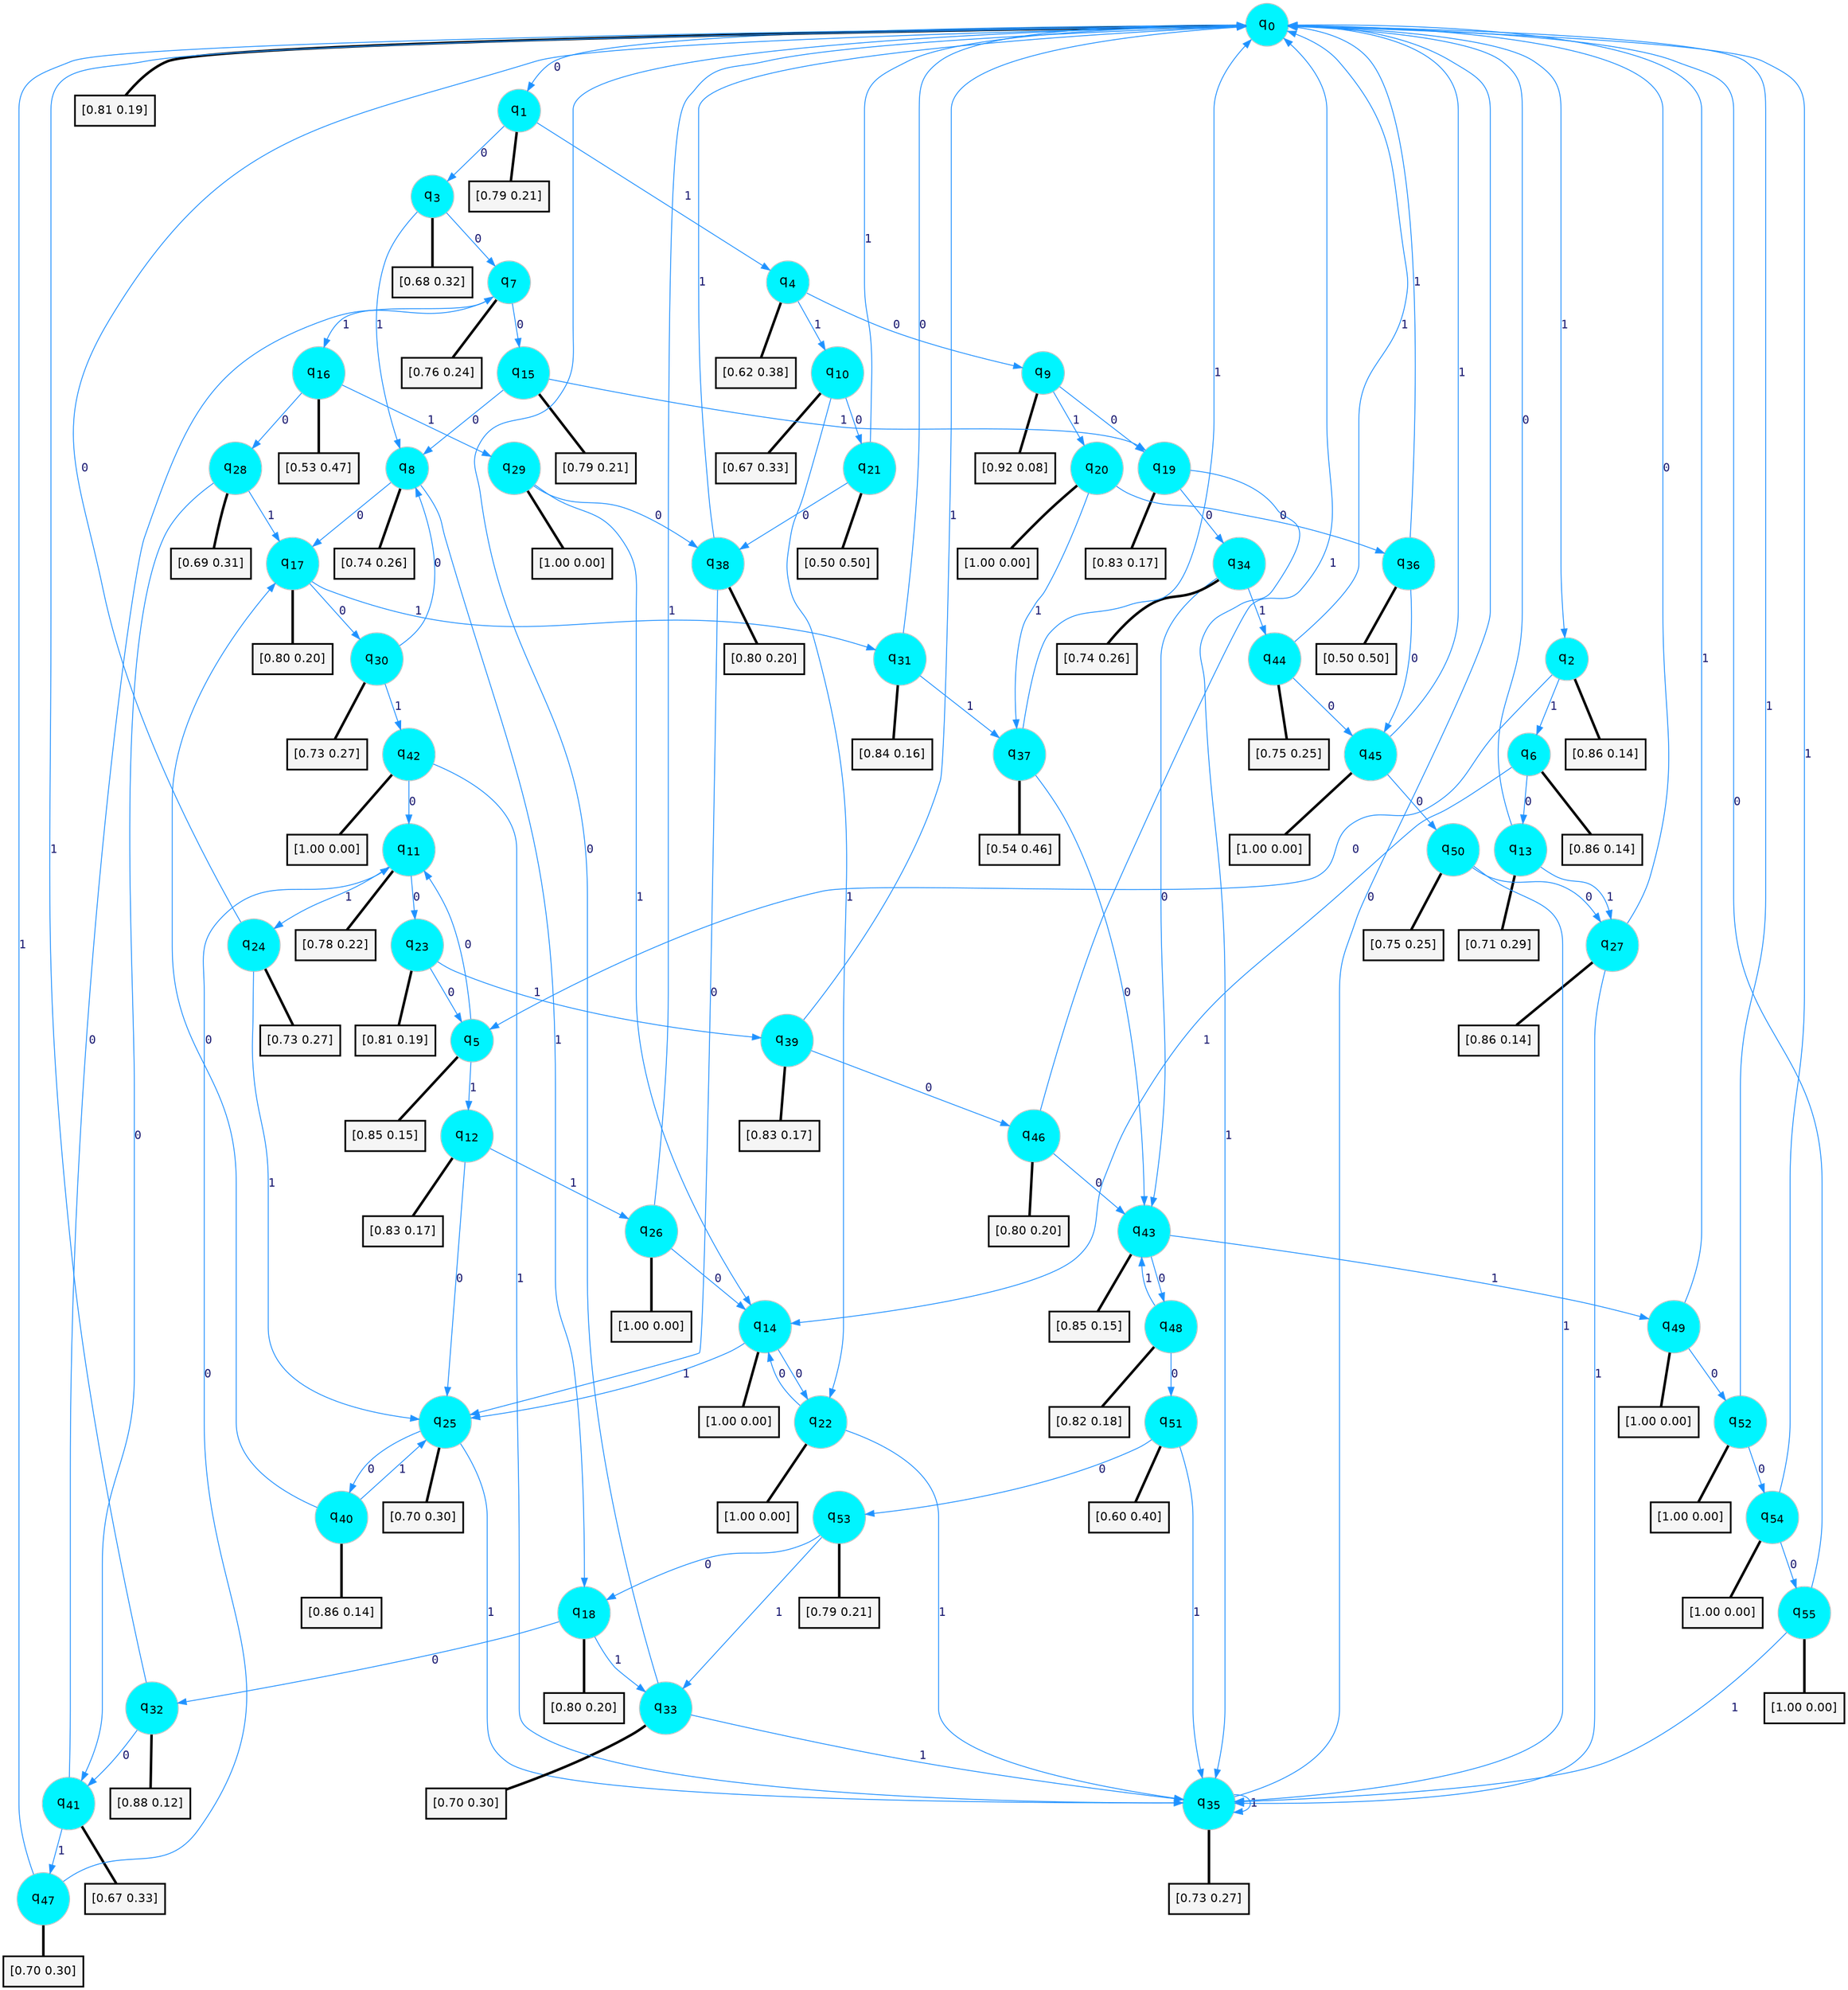 digraph G {
graph [
bgcolor=transparent, dpi=300, rankdir=TD, size="40,25"];
node [
color=gray, fillcolor=turquoise1, fontcolor=black, fontname=Helvetica, fontsize=16, fontweight=bold, shape=circle, style=filled];
edge [
arrowsize=1, color=dodgerblue1, fontcolor=midnightblue, fontname=courier, fontweight=bold, penwidth=1, style=solid, weight=20];
0[label=<q<SUB>0</SUB>>];
1[label=<q<SUB>1</SUB>>];
2[label=<q<SUB>2</SUB>>];
3[label=<q<SUB>3</SUB>>];
4[label=<q<SUB>4</SUB>>];
5[label=<q<SUB>5</SUB>>];
6[label=<q<SUB>6</SUB>>];
7[label=<q<SUB>7</SUB>>];
8[label=<q<SUB>8</SUB>>];
9[label=<q<SUB>9</SUB>>];
10[label=<q<SUB>10</SUB>>];
11[label=<q<SUB>11</SUB>>];
12[label=<q<SUB>12</SUB>>];
13[label=<q<SUB>13</SUB>>];
14[label=<q<SUB>14</SUB>>];
15[label=<q<SUB>15</SUB>>];
16[label=<q<SUB>16</SUB>>];
17[label=<q<SUB>17</SUB>>];
18[label=<q<SUB>18</SUB>>];
19[label=<q<SUB>19</SUB>>];
20[label=<q<SUB>20</SUB>>];
21[label=<q<SUB>21</SUB>>];
22[label=<q<SUB>22</SUB>>];
23[label=<q<SUB>23</SUB>>];
24[label=<q<SUB>24</SUB>>];
25[label=<q<SUB>25</SUB>>];
26[label=<q<SUB>26</SUB>>];
27[label=<q<SUB>27</SUB>>];
28[label=<q<SUB>28</SUB>>];
29[label=<q<SUB>29</SUB>>];
30[label=<q<SUB>30</SUB>>];
31[label=<q<SUB>31</SUB>>];
32[label=<q<SUB>32</SUB>>];
33[label=<q<SUB>33</SUB>>];
34[label=<q<SUB>34</SUB>>];
35[label=<q<SUB>35</SUB>>];
36[label=<q<SUB>36</SUB>>];
37[label=<q<SUB>37</SUB>>];
38[label=<q<SUB>38</SUB>>];
39[label=<q<SUB>39</SUB>>];
40[label=<q<SUB>40</SUB>>];
41[label=<q<SUB>41</SUB>>];
42[label=<q<SUB>42</SUB>>];
43[label=<q<SUB>43</SUB>>];
44[label=<q<SUB>44</SUB>>];
45[label=<q<SUB>45</SUB>>];
46[label=<q<SUB>46</SUB>>];
47[label=<q<SUB>47</SUB>>];
48[label=<q<SUB>48</SUB>>];
49[label=<q<SUB>49</SUB>>];
50[label=<q<SUB>50</SUB>>];
51[label=<q<SUB>51</SUB>>];
52[label=<q<SUB>52</SUB>>];
53[label=<q<SUB>53</SUB>>];
54[label=<q<SUB>54</SUB>>];
55[label=<q<SUB>55</SUB>>];
56[label="[0.81 0.19]", shape=box,fontcolor=black, fontname=Helvetica, fontsize=14, penwidth=2, fillcolor=whitesmoke,color=black];
57[label="[0.79 0.21]", shape=box,fontcolor=black, fontname=Helvetica, fontsize=14, penwidth=2, fillcolor=whitesmoke,color=black];
58[label="[0.86 0.14]", shape=box,fontcolor=black, fontname=Helvetica, fontsize=14, penwidth=2, fillcolor=whitesmoke,color=black];
59[label="[0.68 0.32]", shape=box,fontcolor=black, fontname=Helvetica, fontsize=14, penwidth=2, fillcolor=whitesmoke,color=black];
60[label="[0.62 0.38]", shape=box,fontcolor=black, fontname=Helvetica, fontsize=14, penwidth=2, fillcolor=whitesmoke,color=black];
61[label="[0.85 0.15]", shape=box,fontcolor=black, fontname=Helvetica, fontsize=14, penwidth=2, fillcolor=whitesmoke,color=black];
62[label="[0.86 0.14]", shape=box,fontcolor=black, fontname=Helvetica, fontsize=14, penwidth=2, fillcolor=whitesmoke,color=black];
63[label="[0.76 0.24]", shape=box,fontcolor=black, fontname=Helvetica, fontsize=14, penwidth=2, fillcolor=whitesmoke,color=black];
64[label="[0.74 0.26]", shape=box,fontcolor=black, fontname=Helvetica, fontsize=14, penwidth=2, fillcolor=whitesmoke,color=black];
65[label="[0.92 0.08]", shape=box,fontcolor=black, fontname=Helvetica, fontsize=14, penwidth=2, fillcolor=whitesmoke,color=black];
66[label="[0.67 0.33]", shape=box,fontcolor=black, fontname=Helvetica, fontsize=14, penwidth=2, fillcolor=whitesmoke,color=black];
67[label="[0.78 0.22]", shape=box,fontcolor=black, fontname=Helvetica, fontsize=14, penwidth=2, fillcolor=whitesmoke,color=black];
68[label="[0.83 0.17]", shape=box,fontcolor=black, fontname=Helvetica, fontsize=14, penwidth=2, fillcolor=whitesmoke,color=black];
69[label="[0.71 0.29]", shape=box,fontcolor=black, fontname=Helvetica, fontsize=14, penwidth=2, fillcolor=whitesmoke,color=black];
70[label="[1.00 0.00]", shape=box,fontcolor=black, fontname=Helvetica, fontsize=14, penwidth=2, fillcolor=whitesmoke,color=black];
71[label="[0.79 0.21]", shape=box,fontcolor=black, fontname=Helvetica, fontsize=14, penwidth=2, fillcolor=whitesmoke,color=black];
72[label="[0.53 0.47]", shape=box,fontcolor=black, fontname=Helvetica, fontsize=14, penwidth=2, fillcolor=whitesmoke,color=black];
73[label="[0.80 0.20]", shape=box,fontcolor=black, fontname=Helvetica, fontsize=14, penwidth=2, fillcolor=whitesmoke,color=black];
74[label="[0.80 0.20]", shape=box,fontcolor=black, fontname=Helvetica, fontsize=14, penwidth=2, fillcolor=whitesmoke,color=black];
75[label="[0.83 0.17]", shape=box,fontcolor=black, fontname=Helvetica, fontsize=14, penwidth=2, fillcolor=whitesmoke,color=black];
76[label="[1.00 0.00]", shape=box,fontcolor=black, fontname=Helvetica, fontsize=14, penwidth=2, fillcolor=whitesmoke,color=black];
77[label="[0.50 0.50]", shape=box,fontcolor=black, fontname=Helvetica, fontsize=14, penwidth=2, fillcolor=whitesmoke,color=black];
78[label="[1.00 0.00]", shape=box,fontcolor=black, fontname=Helvetica, fontsize=14, penwidth=2, fillcolor=whitesmoke,color=black];
79[label="[0.81 0.19]", shape=box,fontcolor=black, fontname=Helvetica, fontsize=14, penwidth=2, fillcolor=whitesmoke,color=black];
80[label="[0.73 0.27]", shape=box,fontcolor=black, fontname=Helvetica, fontsize=14, penwidth=2, fillcolor=whitesmoke,color=black];
81[label="[0.70 0.30]", shape=box,fontcolor=black, fontname=Helvetica, fontsize=14, penwidth=2, fillcolor=whitesmoke,color=black];
82[label="[1.00 0.00]", shape=box,fontcolor=black, fontname=Helvetica, fontsize=14, penwidth=2, fillcolor=whitesmoke,color=black];
83[label="[0.86 0.14]", shape=box,fontcolor=black, fontname=Helvetica, fontsize=14, penwidth=2, fillcolor=whitesmoke,color=black];
84[label="[0.69 0.31]", shape=box,fontcolor=black, fontname=Helvetica, fontsize=14, penwidth=2, fillcolor=whitesmoke,color=black];
85[label="[1.00 0.00]", shape=box,fontcolor=black, fontname=Helvetica, fontsize=14, penwidth=2, fillcolor=whitesmoke,color=black];
86[label="[0.73 0.27]", shape=box,fontcolor=black, fontname=Helvetica, fontsize=14, penwidth=2, fillcolor=whitesmoke,color=black];
87[label="[0.84 0.16]", shape=box,fontcolor=black, fontname=Helvetica, fontsize=14, penwidth=2, fillcolor=whitesmoke,color=black];
88[label="[0.88 0.12]", shape=box,fontcolor=black, fontname=Helvetica, fontsize=14, penwidth=2, fillcolor=whitesmoke,color=black];
89[label="[0.70 0.30]", shape=box,fontcolor=black, fontname=Helvetica, fontsize=14, penwidth=2, fillcolor=whitesmoke,color=black];
90[label="[0.74 0.26]", shape=box,fontcolor=black, fontname=Helvetica, fontsize=14, penwidth=2, fillcolor=whitesmoke,color=black];
91[label="[0.73 0.27]", shape=box,fontcolor=black, fontname=Helvetica, fontsize=14, penwidth=2, fillcolor=whitesmoke,color=black];
92[label="[0.50 0.50]", shape=box,fontcolor=black, fontname=Helvetica, fontsize=14, penwidth=2, fillcolor=whitesmoke,color=black];
93[label="[0.54 0.46]", shape=box,fontcolor=black, fontname=Helvetica, fontsize=14, penwidth=2, fillcolor=whitesmoke,color=black];
94[label="[0.80 0.20]", shape=box,fontcolor=black, fontname=Helvetica, fontsize=14, penwidth=2, fillcolor=whitesmoke,color=black];
95[label="[0.83 0.17]", shape=box,fontcolor=black, fontname=Helvetica, fontsize=14, penwidth=2, fillcolor=whitesmoke,color=black];
96[label="[0.86 0.14]", shape=box,fontcolor=black, fontname=Helvetica, fontsize=14, penwidth=2, fillcolor=whitesmoke,color=black];
97[label="[0.67 0.33]", shape=box,fontcolor=black, fontname=Helvetica, fontsize=14, penwidth=2, fillcolor=whitesmoke,color=black];
98[label="[1.00 0.00]", shape=box,fontcolor=black, fontname=Helvetica, fontsize=14, penwidth=2, fillcolor=whitesmoke,color=black];
99[label="[0.85 0.15]", shape=box,fontcolor=black, fontname=Helvetica, fontsize=14, penwidth=2, fillcolor=whitesmoke,color=black];
100[label="[0.75 0.25]", shape=box,fontcolor=black, fontname=Helvetica, fontsize=14, penwidth=2, fillcolor=whitesmoke,color=black];
101[label="[1.00 0.00]", shape=box,fontcolor=black, fontname=Helvetica, fontsize=14, penwidth=2, fillcolor=whitesmoke,color=black];
102[label="[0.80 0.20]", shape=box,fontcolor=black, fontname=Helvetica, fontsize=14, penwidth=2, fillcolor=whitesmoke,color=black];
103[label="[0.70 0.30]", shape=box,fontcolor=black, fontname=Helvetica, fontsize=14, penwidth=2, fillcolor=whitesmoke,color=black];
104[label="[0.82 0.18]", shape=box,fontcolor=black, fontname=Helvetica, fontsize=14, penwidth=2, fillcolor=whitesmoke,color=black];
105[label="[1.00 0.00]", shape=box,fontcolor=black, fontname=Helvetica, fontsize=14, penwidth=2, fillcolor=whitesmoke,color=black];
106[label="[0.75 0.25]", shape=box,fontcolor=black, fontname=Helvetica, fontsize=14, penwidth=2, fillcolor=whitesmoke,color=black];
107[label="[0.60 0.40]", shape=box,fontcolor=black, fontname=Helvetica, fontsize=14, penwidth=2, fillcolor=whitesmoke,color=black];
108[label="[1.00 0.00]", shape=box,fontcolor=black, fontname=Helvetica, fontsize=14, penwidth=2, fillcolor=whitesmoke,color=black];
109[label="[0.79 0.21]", shape=box,fontcolor=black, fontname=Helvetica, fontsize=14, penwidth=2, fillcolor=whitesmoke,color=black];
110[label="[1.00 0.00]", shape=box,fontcolor=black, fontname=Helvetica, fontsize=14, penwidth=2, fillcolor=whitesmoke,color=black];
111[label="[1.00 0.00]", shape=box,fontcolor=black, fontname=Helvetica, fontsize=14, penwidth=2, fillcolor=whitesmoke,color=black];
0->1 [label=0];
0->2 [label=1];
0->56 [arrowhead=none, penwidth=3,color=black];
1->3 [label=0];
1->4 [label=1];
1->57 [arrowhead=none, penwidth=3,color=black];
2->5 [label=0];
2->6 [label=1];
2->58 [arrowhead=none, penwidth=3,color=black];
3->7 [label=0];
3->8 [label=1];
3->59 [arrowhead=none, penwidth=3,color=black];
4->9 [label=0];
4->10 [label=1];
4->60 [arrowhead=none, penwidth=3,color=black];
5->11 [label=0];
5->12 [label=1];
5->61 [arrowhead=none, penwidth=3,color=black];
6->13 [label=0];
6->14 [label=1];
6->62 [arrowhead=none, penwidth=3,color=black];
7->15 [label=0];
7->16 [label=1];
7->63 [arrowhead=none, penwidth=3,color=black];
8->17 [label=0];
8->18 [label=1];
8->64 [arrowhead=none, penwidth=3,color=black];
9->19 [label=0];
9->20 [label=1];
9->65 [arrowhead=none, penwidth=3,color=black];
10->21 [label=0];
10->22 [label=1];
10->66 [arrowhead=none, penwidth=3,color=black];
11->23 [label=0];
11->24 [label=1];
11->67 [arrowhead=none, penwidth=3,color=black];
12->25 [label=0];
12->26 [label=1];
12->68 [arrowhead=none, penwidth=3,color=black];
13->0 [label=0];
13->27 [label=1];
13->69 [arrowhead=none, penwidth=3,color=black];
14->22 [label=0];
14->25 [label=1];
14->70 [arrowhead=none, penwidth=3,color=black];
15->8 [label=0];
15->19 [label=1];
15->71 [arrowhead=none, penwidth=3,color=black];
16->28 [label=0];
16->29 [label=1];
16->72 [arrowhead=none, penwidth=3,color=black];
17->30 [label=0];
17->31 [label=1];
17->73 [arrowhead=none, penwidth=3,color=black];
18->32 [label=0];
18->33 [label=1];
18->74 [arrowhead=none, penwidth=3,color=black];
19->34 [label=0];
19->35 [label=1];
19->75 [arrowhead=none, penwidth=3,color=black];
20->36 [label=0];
20->37 [label=1];
20->76 [arrowhead=none, penwidth=3,color=black];
21->38 [label=0];
21->0 [label=1];
21->77 [arrowhead=none, penwidth=3,color=black];
22->14 [label=0];
22->35 [label=1];
22->78 [arrowhead=none, penwidth=3,color=black];
23->5 [label=0];
23->39 [label=1];
23->79 [arrowhead=none, penwidth=3,color=black];
24->0 [label=0];
24->25 [label=1];
24->80 [arrowhead=none, penwidth=3,color=black];
25->40 [label=0];
25->35 [label=1];
25->81 [arrowhead=none, penwidth=3,color=black];
26->14 [label=0];
26->0 [label=1];
26->82 [arrowhead=none, penwidth=3,color=black];
27->0 [label=0];
27->35 [label=1];
27->83 [arrowhead=none, penwidth=3,color=black];
28->41 [label=0];
28->17 [label=1];
28->84 [arrowhead=none, penwidth=3,color=black];
29->38 [label=0];
29->14 [label=1];
29->85 [arrowhead=none, penwidth=3,color=black];
30->8 [label=0];
30->42 [label=1];
30->86 [arrowhead=none, penwidth=3,color=black];
31->0 [label=0];
31->37 [label=1];
31->87 [arrowhead=none, penwidth=3,color=black];
32->41 [label=0];
32->0 [label=1];
32->88 [arrowhead=none, penwidth=3,color=black];
33->0 [label=0];
33->35 [label=1];
33->89 [arrowhead=none, penwidth=3,color=black];
34->43 [label=0];
34->44 [label=1];
34->90 [arrowhead=none, penwidth=3,color=black];
35->0 [label=0];
35->35 [label=1];
35->91 [arrowhead=none, penwidth=3,color=black];
36->45 [label=0];
36->0 [label=1];
36->92 [arrowhead=none, penwidth=3,color=black];
37->43 [label=0];
37->0 [label=1];
37->93 [arrowhead=none, penwidth=3,color=black];
38->25 [label=0];
38->0 [label=1];
38->94 [arrowhead=none, penwidth=3,color=black];
39->46 [label=0];
39->0 [label=1];
39->95 [arrowhead=none, penwidth=3,color=black];
40->17 [label=0];
40->25 [label=1];
40->96 [arrowhead=none, penwidth=3,color=black];
41->7 [label=0];
41->47 [label=1];
41->97 [arrowhead=none, penwidth=3,color=black];
42->11 [label=0];
42->35 [label=1];
42->98 [arrowhead=none, penwidth=3,color=black];
43->48 [label=0];
43->49 [label=1];
43->99 [arrowhead=none, penwidth=3,color=black];
44->45 [label=0];
44->0 [label=1];
44->100 [arrowhead=none, penwidth=3,color=black];
45->50 [label=0];
45->0 [label=1];
45->101 [arrowhead=none, penwidth=3,color=black];
46->43 [label=0];
46->0 [label=1];
46->102 [arrowhead=none, penwidth=3,color=black];
47->11 [label=0];
47->0 [label=1];
47->103 [arrowhead=none, penwidth=3,color=black];
48->51 [label=0];
48->43 [label=1];
48->104 [arrowhead=none, penwidth=3,color=black];
49->52 [label=0];
49->0 [label=1];
49->105 [arrowhead=none, penwidth=3,color=black];
50->27 [label=0];
50->35 [label=1];
50->106 [arrowhead=none, penwidth=3,color=black];
51->53 [label=0];
51->35 [label=1];
51->107 [arrowhead=none, penwidth=3,color=black];
52->54 [label=0];
52->0 [label=1];
52->108 [arrowhead=none, penwidth=3,color=black];
53->18 [label=0];
53->33 [label=1];
53->109 [arrowhead=none, penwidth=3,color=black];
54->55 [label=0];
54->0 [label=1];
54->110 [arrowhead=none, penwidth=3,color=black];
55->0 [label=0];
55->35 [label=1];
55->111 [arrowhead=none, penwidth=3,color=black];
}
